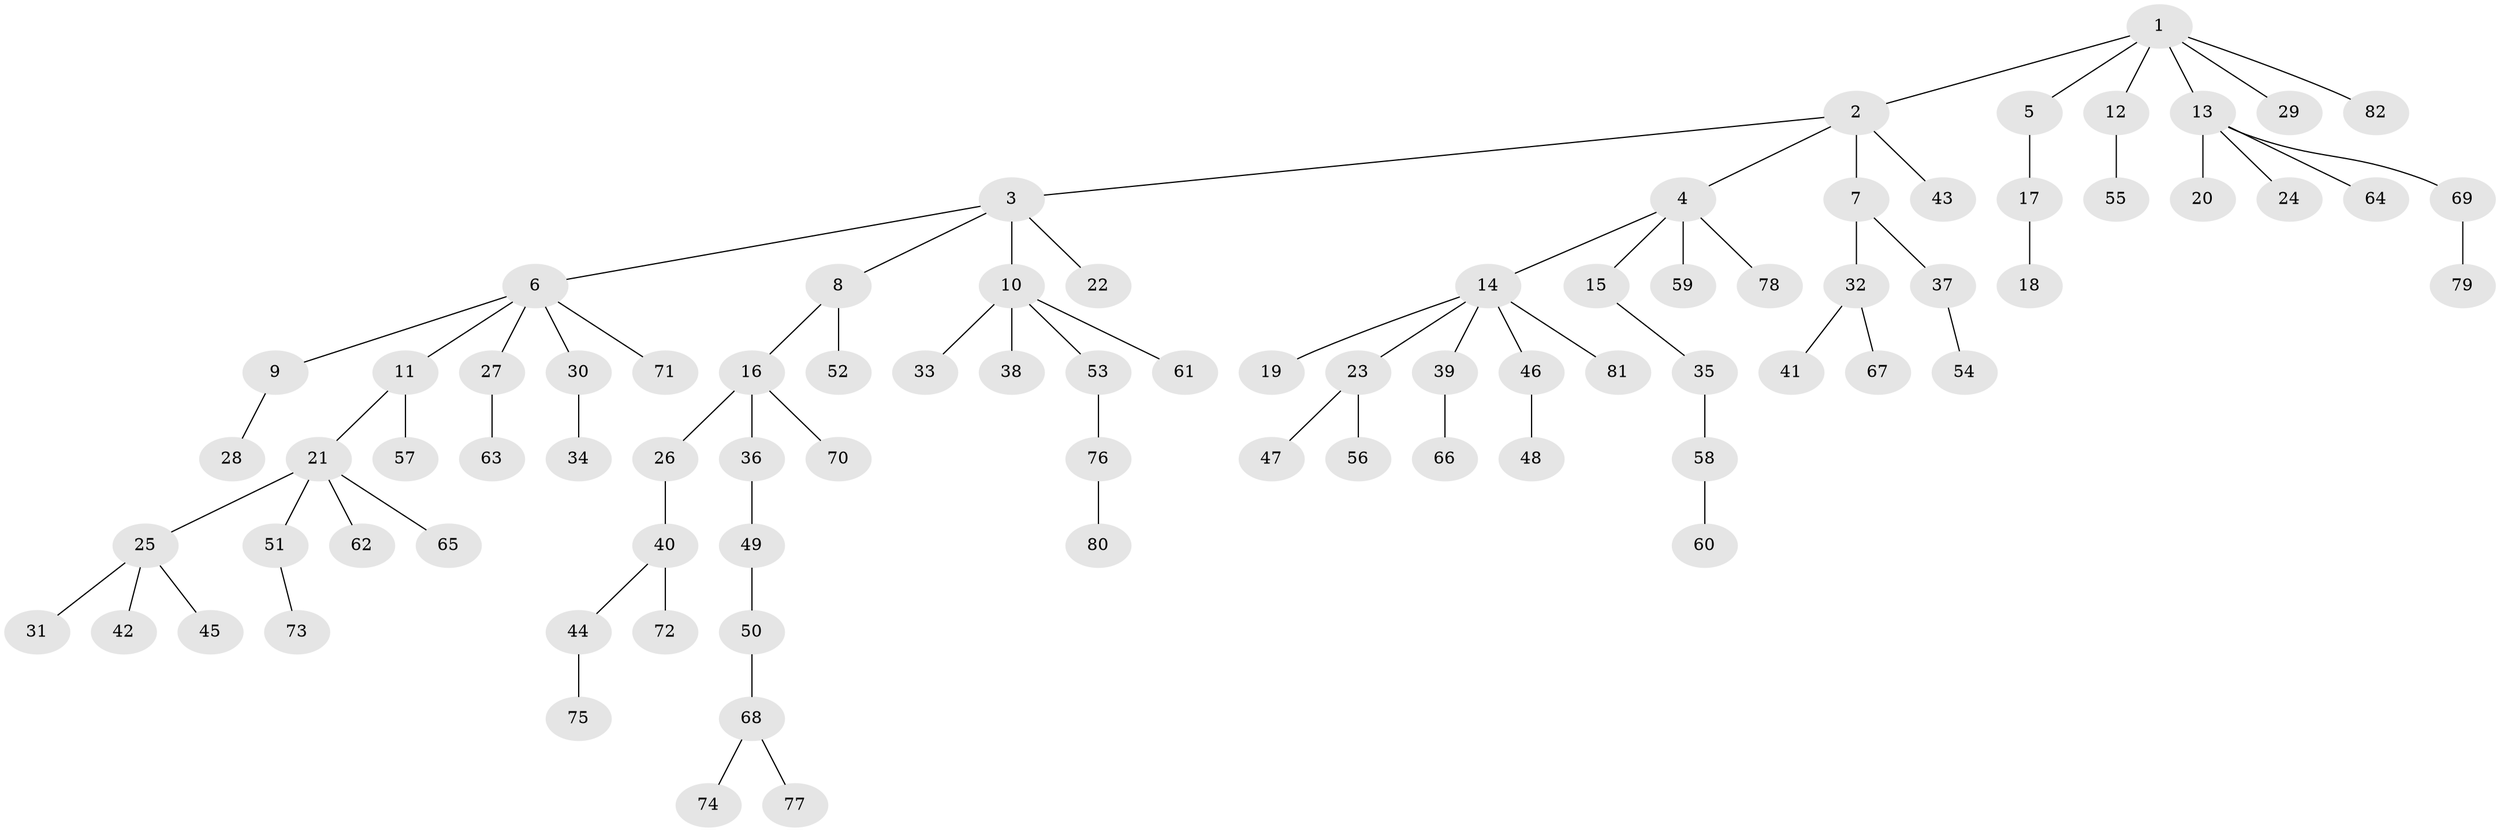 // Generated by graph-tools (version 1.1) at 2025/15/03/09/25 04:15:28]
// undirected, 82 vertices, 81 edges
graph export_dot {
graph [start="1"]
  node [color=gray90,style=filled];
  1;
  2;
  3;
  4;
  5;
  6;
  7;
  8;
  9;
  10;
  11;
  12;
  13;
  14;
  15;
  16;
  17;
  18;
  19;
  20;
  21;
  22;
  23;
  24;
  25;
  26;
  27;
  28;
  29;
  30;
  31;
  32;
  33;
  34;
  35;
  36;
  37;
  38;
  39;
  40;
  41;
  42;
  43;
  44;
  45;
  46;
  47;
  48;
  49;
  50;
  51;
  52;
  53;
  54;
  55;
  56;
  57;
  58;
  59;
  60;
  61;
  62;
  63;
  64;
  65;
  66;
  67;
  68;
  69;
  70;
  71;
  72;
  73;
  74;
  75;
  76;
  77;
  78;
  79;
  80;
  81;
  82;
  1 -- 2;
  1 -- 5;
  1 -- 12;
  1 -- 13;
  1 -- 29;
  1 -- 82;
  2 -- 3;
  2 -- 4;
  2 -- 7;
  2 -- 43;
  3 -- 6;
  3 -- 8;
  3 -- 10;
  3 -- 22;
  4 -- 14;
  4 -- 15;
  4 -- 59;
  4 -- 78;
  5 -- 17;
  6 -- 9;
  6 -- 11;
  6 -- 27;
  6 -- 30;
  6 -- 71;
  7 -- 32;
  7 -- 37;
  8 -- 16;
  8 -- 52;
  9 -- 28;
  10 -- 33;
  10 -- 38;
  10 -- 53;
  10 -- 61;
  11 -- 21;
  11 -- 57;
  12 -- 55;
  13 -- 20;
  13 -- 24;
  13 -- 64;
  13 -- 69;
  14 -- 19;
  14 -- 23;
  14 -- 39;
  14 -- 46;
  14 -- 81;
  15 -- 35;
  16 -- 26;
  16 -- 36;
  16 -- 70;
  17 -- 18;
  21 -- 25;
  21 -- 51;
  21 -- 62;
  21 -- 65;
  23 -- 47;
  23 -- 56;
  25 -- 31;
  25 -- 42;
  25 -- 45;
  26 -- 40;
  27 -- 63;
  30 -- 34;
  32 -- 41;
  32 -- 67;
  35 -- 58;
  36 -- 49;
  37 -- 54;
  39 -- 66;
  40 -- 44;
  40 -- 72;
  44 -- 75;
  46 -- 48;
  49 -- 50;
  50 -- 68;
  51 -- 73;
  53 -- 76;
  58 -- 60;
  68 -- 74;
  68 -- 77;
  69 -- 79;
  76 -- 80;
}
